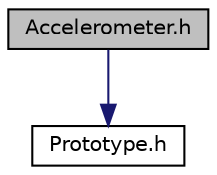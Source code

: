 digraph "Accelerometer.h"
{
 // LATEX_PDF_SIZE
  edge [fontname="Helvetica",fontsize="10",labelfontname="Helvetica",labelfontsize="10"];
  node [fontname="Helvetica",fontsize="10",shape=record];
  Node1 [label="Accelerometer.h",height=0.2,width=0.4,color="black", fillcolor="grey75", style="filled", fontcolor="black",tooltip="File which contain the implementation of Accelerometer class in safeboxe namespace."];
  Node1 -> Node2 [color="midnightblue",fontsize="10",style="solid",fontname="Helvetica"];
  Node2 [label="Prototype.h",height=0.2,width=0.4,color="black", fillcolor="white", style="filled",URL="$_prototype_8h.html",tooltip="Prototype file which contain the Interface Prototype for the safebox."];
}
